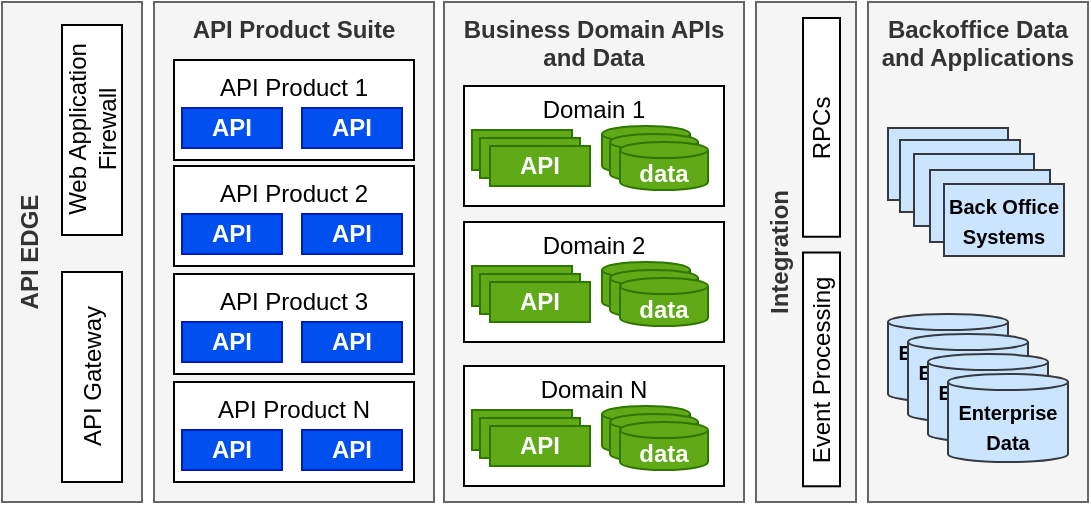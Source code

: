 <mxfile version="20.7.4" type="device"><diagram id="h1lo2qAftK8fkBxGy-JF" name="Page-1"><mxGraphModel dx="597" dy="412" grid="1" gridSize="10" guides="1" tooltips="1" connect="1" arrows="1" fold="1" page="1" pageScale="1" pageWidth="850" pageHeight="1100" math="0" shadow="0"><root><mxCell id="0"/><mxCell id="1" parent="0"/><mxCell id="PpcDH3hzrXadlT_E8t_6-4" value="API Product Suite" style="rounded=0;whiteSpace=wrap;html=1;verticalAlign=top;fontStyle=1;fillColor=#f5f5f5;fontColor=#333333;strokeColor=#666666;" vertex="1" parent="1"><mxGeometry x="215" y="150" width="140" height="250" as="geometry"/></mxCell><mxCell id="PpcDH3hzrXadlT_E8t_6-6" value="API Product 1" style="rounded=0;whiteSpace=wrap;html=1;verticalAlign=top;" vertex="1" parent="1"><mxGeometry x="225" y="179" width="120" height="50" as="geometry"/></mxCell><mxCell id="PpcDH3hzrXadlT_E8t_6-7" value="API" style="rounded=0;whiteSpace=wrap;html=1;verticalAlign=middle;fillColor=#0050ef;fontColor=#ffffff;strokeColor=#001DBC;fontStyle=1" vertex="1" parent="1"><mxGeometry x="229" y="203" width="50" height="20" as="geometry"/></mxCell><mxCell id="PpcDH3hzrXadlT_E8t_6-9" value="API" style="rounded=0;whiteSpace=wrap;html=1;verticalAlign=middle;fillColor=#0050ef;fontColor=#ffffff;strokeColor=#001DBC;fontStyle=1" vertex="1" parent="1"><mxGeometry x="289" y="203" width="50" height="20" as="geometry"/></mxCell><mxCell id="PpcDH3hzrXadlT_E8t_6-10" value="API Product 2" style="rounded=0;whiteSpace=wrap;html=1;verticalAlign=top;" vertex="1" parent="1"><mxGeometry x="225" y="232" width="120" height="50" as="geometry"/></mxCell><mxCell id="PpcDH3hzrXadlT_E8t_6-11" value="API" style="rounded=0;whiteSpace=wrap;html=1;verticalAlign=middle;fillColor=#0050ef;fontColor=#ffffff;strokeColor=#001DBC;fontStyle=1" vertex="1" parent="1"><mxGeometry x="229" y="256" width="50" height="20" as="geometry"/></mxCell><mxCell id="PpcDH3hzrXadlT_E8t_6-12" value="API" style="rounded=0;whiteSpace=wrap;html=1;verticalAlign=middle;fillColor=#0050ef;fontColor=#ffffff;strokeColor=#001DBC;fontStyle=1" vertex="1" parent="1"><mxGeometry x="289" y="256" width="50" height="20" as="geometry"/></mxCell><mxCell id="PpcDH3hzrXadlT_E8t_6-13" value="API Product 3" style="rounded=0;whiteSpace=wrap;html=1;verticalAlign=top;" vertex="1" parent="1"><mxGeometry x="225" y="286" width="120" height="50" as="geometry"/></mxCell><mxCell id="PpcDH3hzrXadlT_E8t_6-14" value="API" style="rounded=0;whiteSpace=wrap;html=1;verticalAlign=middle;fillColor=#0050ef;fontColor=#ffffff;strokeColor=#001DBC;fontStyle=1" vertex="1" parent="1"><mxGeometry x="229" y="310" width="50" height="20" as="geometry"/></mxCell><mxCell id="PpcDH3hzrXadlT_E8t_6-15" value="API" style="rounded=0;whiteSpace=wrap;html=1;verticalAlign=middle;fillColor=#0050ef;fontColor=#ffffff;strokeColor=#001DBC;fontStyle=1" vertex="1" parent="1"><mxGeometry x="289" y="310" width="50" height="20" as="geometry"/></mxCell><mxCell id="PpcDH3hzrXadlT_E8t_6-16" value="API Product N" style="rounded=0;whiteSpace=wrap;html=1;verticalAlign=top;" vertex="1" parent="1"><mxGeometry x="225" y="340" width="120" height="50" as="geometry"/></mxCell><mxCell id="PpcDH3hzrXadlT_E8t_6-17" value="API" style="rounded=0;whiteSpace=wrap;html=1;verticalAlign=middle;fillColor=#0050ef;fontColor=#ffffff;strokeColor=#001DBC;fontStyle=1" vertex="1" parent="1"><mxGeometry x="229" y="364" width="50" height="20" as="geometry"/></mxCell><mxCell id="PpcDH3hzrXadlT_E8t_6-18" value="API" style="rounded=0;whiteSpace=wrap;html=1;verticalAlign=middle;fillColor=#0050ef;fontColor=#ffffff;strokeColor=#001DBC;fontStyle=1" vertex="1" parent="1"><mxGeometry x="289" y="364" width="50" height="20" as="geometry"/></mxCell><mxCell id="PpcDH3hzrXadlT_E8t_6-19" value="Business Domain APIs and Data" style="rounded=0;whiteSpace=wrap;html=1;verticalAlign=top;fontStyle=1;fillColor=#f5f5f5;fontColor=#333333;strokeColor=#666666;" vertex="1" parent="1"><mxGeometry x="360" y="150" width="150" height="250" as="geometry"/></mxCell><mxCell id="PpcDH3hzrXadlT_E8t_6-20" value="Domain 1" style="rounded=0;whiteSpace=wrap;html=1;verticalAlign=top;spacing=0;" vertex="1" parent="1"><mxGeometry x="370" y="192" width="130" height="60" as="geometry"/></mxCell><mxCell id="PpcDH3hzrXadlT_E8t_6-21" value="API" style="rounded=0;whiteSpace=wrap;html=1;verticalAlign=middle;fillColor=#60a917;fontColor=#ffffff;strokeColor=#2D7600;fontStyle=1" vertex="1" parent="1"><mxGeometry x="374" y="214" width="50" height="20" as="geometry"/></mxCell><mxCell id="PpcDH3hzrXadlT_E8t_6-32" value="data" style="shape=cylinder3;whiteSpace=wrap;html=1;boundedLbl=1;backgroundOutline=1;size=4;fillColor=#60a917;fontColor=#ffffff;strokeColor=#2D7600;fontStyle=1" vertex="1" parent="1"><mxGeometry x="439" y="212" width="44" height="24" as="geometry"/></mxCell><mxCell id="PpcDH3hzrXadlT_E8t_6-35" value="API" style="rounded=0;whiteSpace=wrap;html=1;verticalAlign=middle;fillColor=#60a917;fontColor=#ffffff;strokeColor=#2D7600;fontStyle=1" vertex="1" parent="1"><mxGeometry x="378" y="218" width="50" height="20" as="geometry"/></mxCell><mxCell id="PpcDH3hzrXadlT_E8t_6-36" value="API" style="rounded=0;whiteSpace=wrap;html=1;verticalAlign=middle;fillColor=#60a917;fontColor=#ffffff;strokeColor=#2D7600;fontStyle=1" vertex="1" parent="1"><mxGeometry x="383" y="222" width="50" height="20" as="geometry"/></mxCell><mxCell id="PpcDH3hzrXadlT_E8t_6-37" value="data" style="shape=cylinder3;whiteSpace=wrap;html=1;boundedLbl=1;backgroundOutline=1;size=4;fillColor=#60a917;fontColor=#ffffff;strokeColor=#2D7600;fontStyle=1" vertex="1" parent="1"><mxGeometry x="443" y="216" width="44" height="24" as="geometry"/></mxCell><mxCell id="PpcDH3hzrXadlT_E8t_6-38" value="data" style="shape=cylinder3;whiteSpace=wrap;html=1;boundedLbl=1;backgroundOutline=1;size=4;fillColor=#60a917;fontColor=#ffffff;strokeColor=#2D7600;fontStyle=1" vertex="1" parent="1"><mxGeometry x="448" y="220" width="44" height="24" as="geometry"/></mxCell><mxCell id="PpcDH3hzrXadlT_E8t_6-39" value="Domain 2" style="rounded=0;whiteSpace=wrap;html=1;verticalAlign=top;spacing=0;" vertex="1" parent="1"><mxGeometry x="370" y="260" width="130" height="60" as="geometry"/></mxCell><mxCell id="PpcDH3hzrXadlT_E8t_6-40" value="API" style="rounded=0;whiteSpace=wrap;html=1;verticalAlign=middle;fillColor=#60a917;fontColor=#ffffff;strokeColor=#2D7600;fontStyle=1" vertex="1" parent="1"><mxGeometry x="374" y="282" width="50" height="20" as="geometry"/></mxCell><mxCell id="PpcDH3hzrXadlT_E8t_6-41" value="data" style="shape=cylinder3;whiteSpace=wrap;html=1;boundedLbl=1;backgroundOutline=1;size=4;fillColor=#60a917;fontColor=#ffffff;strokeColor=#2D7600;fontStyle=1" vertex="1" parent="1"><mxGeometry x="439" y="280" width="44" height="24" as="geometry"/></mxCell><mxCell id="PpcDH3hzrXadlT_E8t_6-42" value="API" style="rounded=0;whiteSpace=wrap;html=1;verticalAlign=middle;fillColor=#60a917;fontColor=#ffffff;strokeColor=#2D7600;fontStyle=1" vertex="1" parent="1"><mxGeometry x="378" y="286" width="50" height="20" as="geometry"/></mxCell><mxCell id="PpcDH3hzrXadlT_E8t_6-43" value="API" style="rounded=0;whiteSpace=wrap;html=1;verticalAlign=middle;fillColor=#60a917;fontColor=#ffffff;strokeColor=#2D7600;fontStyle=1" vertex="1" parent="1"><mxGeometry x="383" y="290" width="50" height="20" as="geometry"/></mxCell><mxCell id="PpcDH3hzrXadlT_E8t_6-44" value="data" style="shape=cylinder3;whiteSpace=wrap;html=1;boundedLbl=1;backgroundOutline=1;size=4;fillColor=#60a917;fontColor=#ffffff;strokeColor=#2D7600;fontStyle=1" vertex="1" parent="1"><mxGeometry x="443" y="284" width="44" height="24" as="geometry"/></mxCell><mxCell id="PpcDH3hzrXadlT_E8t_6-45" value="data" style="shape=cylinder3;whiteSpace=wrap;html=1;boundedLbl=1;backgroundOutline=1;size=4;fillColor=#60a917;fontColor=#ffffff;strokeColor=#2D7600;fontStyle=1" vertex="1" parent="1"><mxGeometry x="448" y="288" width="44" height="24" as="geometry"/></mxCell><mxCell id="PpcDH3hzrXadlT_E8t_6-46" value="Domain N" style="rounded=0;whiteSpace=wrap;html=1;verticalAlign=top;spacing=0;" vertex="1" parent="1"><mxGeometry x="370" y="332" width="130" height="60" as="geometry"/></mxCell><mxCell id="PpcDH3hzrXadlT_E8t_6-47" value="API" style="rounded=0;whiteSpace=wrap;html=1;verticalAlign=middle;fillColor=#60a917;fontColor=#ffffff;strokeColor=#2D7600;fontStyle=1" vertex="1" parent="1"><mxGeometry x="374" y="354" width="50" height="20" as="geometry"/></mxCell><mxCell id="PpcDH3hzrXadlT_E8t_6-48" value="data" style="shape=cylinder3;whiteSpace=wrap;html=1;boundedLbl=1;backgroundOutline=1;size=4;fillColor=#60a917;fontColor=#ffffff;strokeColor=#2D7600;fontStyle=1" vertex="1" parent="1"><mxGeometry x="439" y="352" width="44" height="24" as="geometry"/></mxCell><mxCell id="PpcDH3hzrXadlT_E8t_6-49" value="API" style="rounded=0;whiteSpace=wrap;html=1;verticalAlign=middle;fillColor=#60a917;fontColor=#ffffff;strokeColor=#2D7600;fontStyle=1" vertex="1" parent="1"><mxGeometry x="378" y="358" width="50" height="20" as="geometry"/></mxCell><mxCell id="PpcDH3hzrXadlT_E8t_6-50" value="API" style="rounded=0;whiteSpace=wrap;html=1;verticalAlign=middle;fillColor=#60a917;fontColor=#ffffff;strokeColor=#2D7600;fontStyle=1" vertex="1" parent="1"><mxGeometry x="383" y="362" width="50" height="20" as="geometry"/></mxCell><mxCell id="PpcDH3hzrXadlT_E8t_6-51" value="data" style="shape=cylinder3;whiteSpace=wrap;html=1;boundedLbl=1;backgroundOutline=1;size=4;fillColor=#60a917;fontColor=#ffffff;strokeColor=#2D7600;fontStyle=1" vertex="1" parent="1"><mxGeometry x="443" y="356" width="44" height="24" as="geometry"/></mxCell><mxCell id="PpcDH3hzrXadlT_E8t_6-52" value="data" style="shape=cylinder3;whiteSpace=wrap;html=1;boundedLbl=1;backgroundOutline=1;size=4;fillColor=#60a917;fontColor=#ffffff;strokeColor=#2D7600;fontStyle=1" vertex="1" parent="1"><mxGeometry x="448" y="360" width="44" height="24" as="geometry"/></mxCell><mxCell id="PpcDH3hzrXadlT_E8t_6-1" value="API EDGE" style="rounded=0;whiteSpace=wrap;html=1;verticalAlign=top;fontStyle=1;fillColor=#f5f5f5;fontColor=#333333;strokeColor=#666666;rotation=-90;" vertex="1" parent="1"><mxGeometry x="49" y="240" width="250" height="70" as="geometry"/></mxCell><mxCell id="PpcDH3hzrXadlT_E8t_6-2" value="API Gateway" style="rounded=0;whiteSpace=wrap;html=1;rotation=-90;" vertex="1" parent="1"><mxGeometry x="131.5" y="322.5" width="105" height="30" as="geometry"/></mxCell><mxCell id="PpcDH3hzrXadlT_E8t_6-3" value="Web Application Firewall" style="rounded=0;whiteSpace=wrap;html=1;rotation=-90;" vertex="1" parent="1"><mxGeometry x="131.5" y="199" width="105" height="30" as="geometry"/></mxCell><mxCell id="PpcDH3hzrXadlT_E8t_6-53" value="Integration" style="rounded=0;whiteSpace=wrap;html=1;verticalAlign=top;fontStyle=1;fillColor=#f5f5f5;fontColor=#333333;strokeColor=#666666;rotation=-90;spacing=0;" vertex="1" parent="1"><mxGeometry x="416" y="250" width="250" height="50" as="geometry"/></mxCell><mxCell id="PpcDH3hzrXadlT_E8t_6-54" value="Event Processing" style="rounded=0;whiteSpace=wrap;html=1;rotation=-90;" vertex="1" parent="1"><mxGeometry x="490.32" y="324.45" width="116.88" height="18.5" as="geometry"/></mxCell><mxCell id="PpcDH3hzrXadlT_E8t_6-55" value="Backoffice Data and Applications" style="rounded=0;whiteSpace=wrap;html=1;verticalAlign=top;fontStyle=1;fillColor=#f5f5f5;fontColor=#333333;strokeColor=#666666;" vertex="1" parent="1"><mxGeometry x="572" y="150" width="110" height="250" as="geometry"/></mxCell><mxCell id="PpcDH3hzrXadlT_E8t_6-57" value="" style="rounded=0;whiteSpace=wrap;html=1;verticalAlign=middle;fillColor=#cce5ff;strokeColor=#36393d;fontStyle=1" vertex="1" parent="1"><mxGeometry x="582" y="213" width="60" height="36" as="geometry"/></mxCell><mxCell id="PpcDH3hzrXadlT_E8t_6-59" value="" style="rounded=0;whiteSpace=wrap;html=1;verticalAlign=middle;fillColor=#cce5ff;strokeColor=#36393d;fontStyle=1" vertex="1" parent="1"><mxGeometry x="588" y="219" width="60" height="36" as="geometry"/></mxCell><mxCell id="PpcDH3hzrXadlT_E8t_6-60" value="" style="rounded=0;whiteSpace=wrap;html=1;verticalAlign=middle;fillColor=#cce5ff;strokeColor=#36393d;fontStyle=1" vertex="1" parent="1"><mxGeometry x="595" y="226" width="60" height="36" as="geometry"/></mxCell><mxCell id="PpcDH3hzrXadlT_E8t_6-61" value="" style="rounded=0;whiteSpace=wrap;html=1;verticalAlign=middle;fillColor=#cce5ff;strokeColor=#36393d;fontStyle=1" vertex="1" parent="1"><mxGeometry x="603" y="234" width="60" height="36" as="geometry"/></mxCell><mxCell id="PpcDH3hzrXadlT_E8t_6-58" value="&lt;font style=&quot;font-size: 10px;&quot;&gt;Back Office Systems&lt;/font&gt;" style="rounded=0;whiteSpace=wrap;html=1;verticalAlign=middle;fillColor=#cce5ff;strokeColor=#36393d;fontStyle=1" vertex="1" parent="1"><mxGeometry x="610" y="241" width="60" height="36" as="geometry"/></mxCell><mxCell id="PpcDH3hzrXadlT_E8t_6-62" value="&lt;font style=&quot;font-size: 10px;&quot;&gt;Enterprise&lt;br&gt;Data&lt;br&gt;&lt;/font&gt;" style="shape=cylinder3;whiteSpace=wrap;html=1;boundedLbl=1;backgroundOutline=1;size=4;fillColor=#cce5ff;strokeColor=#36393d;fontStyle=1" vertex="1" parent="1"><mxGeometry x="582" y="306" width="60" height="44" as="geometry"/></mxCell><mxCell id="PpcDH3hzrXadlT_E8t_6-63" value="&lt;font style=&quot;font-size: 10px;&quot;&gt;Enterprise&lt;br&gt;Data&lt;br&gt;&lt;/font&gt;" style="shape=cylinder3;whiteSpace=wrap;html=1;boundedLbl=1;backgroundOutline=1;size=4;fillColor=#cce5ff;strokeColor=#36393d;fontStyle=1" vertex="1" parent="1"><mxGeometry x="592" y="316" width="60" height="44" as="geometry"/></mxCell><mxCell id="PpcDH3hzrXadlT_E8t_6-64" value="&lt;font style=&quot;font-size: 10px;&quot;&gt;Enterprise&lt;br&gt;Data&lt;br&gt;&lt;/font&gt;" style="shape=cylinder3;whiteSpace=wrap;html=1;boundedLbl=1;backgroundOutline=1;size=4;fillColor=#cce5ff;strokeColor=#36393d;fontStyle=1" vertex="1" parent="1"><mxGeometry x="602" y="326" width="60" height="44" as="geometry"/></mxCell><mxCell id="PpcDH3hzrXadlT_E8t_6-65" value="&lt;font style=&quot;font-size: 10px;&quot;&gt;Enterprise&lt;br&gt;Data&lt;br&gt;&lt;/font&gt;" style="shape=cylinder3;whiteSpace=wrap;html=1;boundedLbl=1;backgroundOutline=1;size=4;fillColor=#cce5ff;strokeColor=#36393d;fontStyle=1" vertex="1" parent="1"><mxGeometry x="612" y="336" width="60" height="44" as="geometry"/></mxCell><mxCell id="PpcDH3hzrXadlT_E8t_6-66" value="RPCs" style="rounded=0;whiteSpace=wrap;html=1;rotation=-90;" vertex="1" parent="1"><mxGeometry x="494.07" y="203.44" width="109.37" height="18.5" as="geometry"/></mxCell></root></mxGraphModel></diagram></mxfile>
